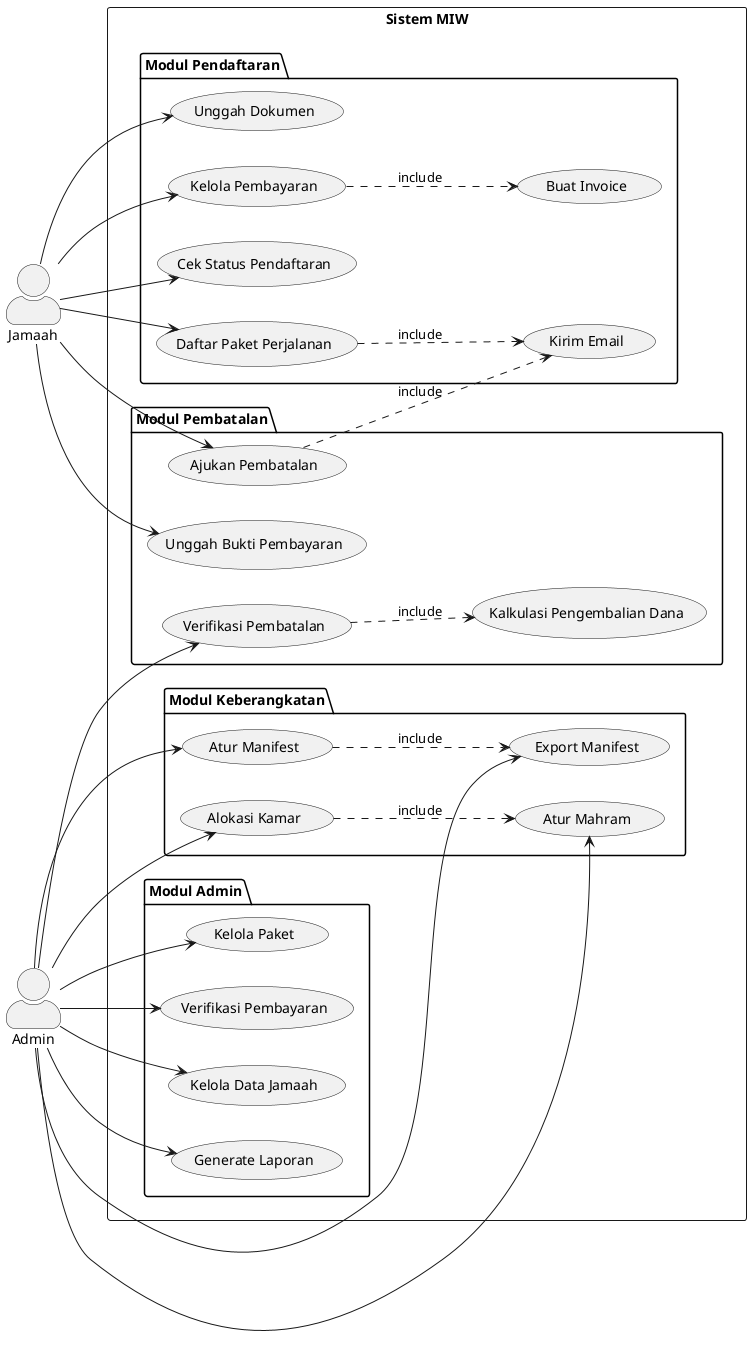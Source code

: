 @startuml Sistem Use Case MIW

left to right direction
skinparam actorStyle awesome

' Aktor
actor "Jamaah" as jamaah
actor "Admin" as admin

rectangle "Sistem MIW" {
    ' Use case untuk Pendaftaran
    package "Modul Pendaftaran" {
        usecase "Daftar Paket Perjalanan" as daftar
        usecase "Unggah Dokumen" as unggah
        usecase "Kelola Pembayaran" as bayar
        usecase "Cek Status Pendaftaran" as status
        usecase "Buat Invoice" as invoice
        usecase "Kirim Email" as email
    }

    ' Use case untuk Pembatalan
    package "Modul Pembatalan" {
        usecase "Ajukan Pembatalan" as batalkan
        usecase "Unggah Bukti Pembayaran" as bukti
        usecase "Verifikasi Pembatalan" as verifikasi
        usecase "Kalkulasi Pengembalian Dana" as kalkulasi
    }

    ' Use case untuk Keberangkatan
    package "Modul Keberangkatan" {
        usecase "Atur Manifest" as manifest
        usecase "Alokasi Kamar" as kamar
        usecase "Export Manifest" as export
        usecase "Atur Mahram" as mahram
    }

    ' Use case untuk Admin
    package "Modul Admin" {
        usecase "Kelola Paket" as paket
        usecase "Verifikasi Pembayaran" as verifikasiPembayaran
        usecase "Kelola Data Jamaah" as dataJamaah
        usecase "Generate Laporan" as laporan
    }
}

' Hubungan Jamaah
jamaah --> daftar
jamaah --> unggah
jamaah --> bayar
jamaah --> status
jamaah --> batalkan
jamaah --> bukti

' Hubungan Admin
admin --> paket
admin --> verifikasiPembayaran
admin --> dataJamaah
admin --> manifest
admin --> kamar
admin --> export
admin --> verifikasi
admin --> mahram
admin --> laporan

' Include relationships
daftar ..> email : include
bayar ..> invoice : include
batalkan ..> email : include
verifikasi ..> kalkulasi : include
manifest ..> export : include
kamar ..> mahram : include

@enduml
